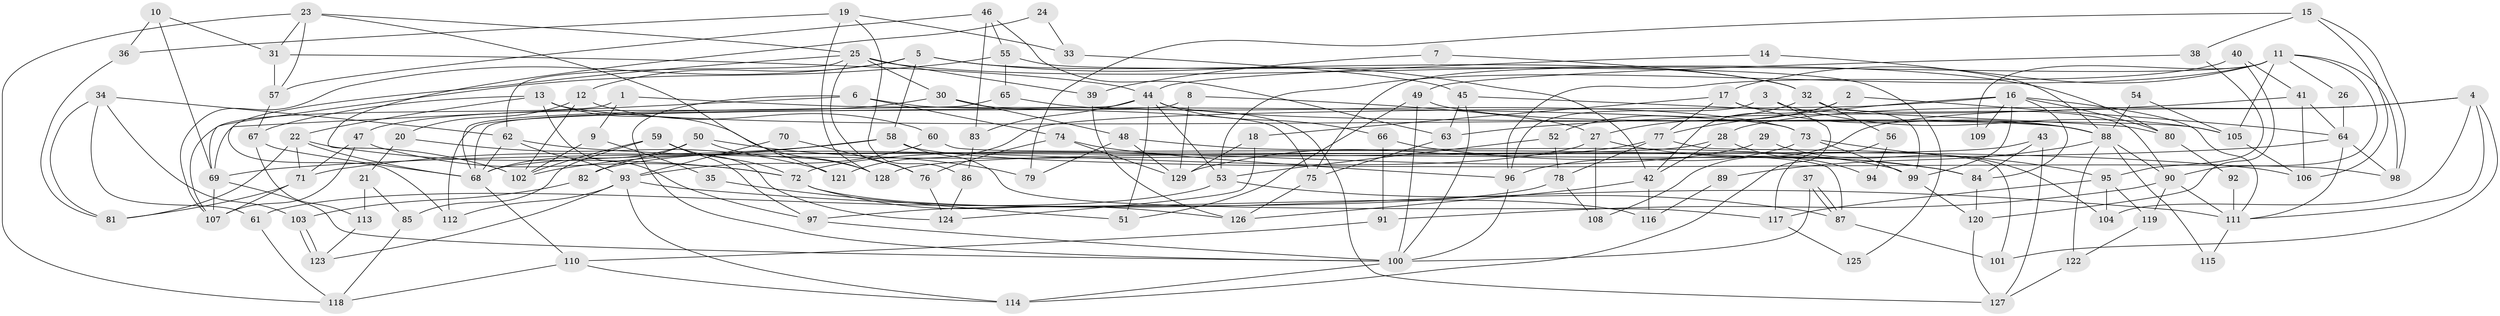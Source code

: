 // coarse degree distribution, {3: 0.22093023255813954, 6: 0.1511627906976744, 5: 0.18604651162790697, 9: 0.03488372093023256, 11: 0.023255813953488372, 7: 0.06976744186046512, 2: 0.09302325581395349, 10: 0.023255813953488372, 4: 0.1744186046511628, 8: 0.023255813953488372}
// Generated by graph-tools (version 1.1) at 2025/41/03/06/25 10:41:56]
// undirected, 129 vertices, 258 edges
graph export_dot {
graph [start="1"]
  node [color=gray90,style=filled];
  1;
  2;
  3;
  4;
  5;
  6;
  7;
  8;
  9;
  10;
  11;
  12;
  13;
  14;
  15;
  16;
  17;
  18;
  19;
  20;
  21;
  22;
  23;
  24;
  25;
  26;
  27;
  28;
  29;
  30;
  31;
  32;
  33;
  34;
  35;
  36;
  37;
  38;
  39;
  40;
  41;
  42;
  43;
  44;
  45;
  46;
  47;
  48;
  49;
  50;
  51;
  52;
  53;
  54;
  55;
  56;
  57;
  58;
  59;
  60;
  61;
  62;
  63;
  64;
  65;
  66;
  67;
  68;
  69;
  70;
  71;
  72;
  73;
  74;
  75;
  76;
  77;
  78;
  79;
  80;
  81;
  82;
  83;
  84;
  85;
  86;
  87;
  88;
  89;
  90;
  91;
  92;
  93;
  94;
  95;
  96;
  97;
  98;
  99;
  100;
  101;
  102;
  103;
  104;
  105;
  106;
  107;
  108;
  109;
  110;
  111;
  112;
  113;
  114;
  115;
  116;
  117;
  118;
  119;
  120;
  121;
  122;
  123;
  124;
  125;
  126;
  127;
  128;
  129;
  1 -- 73;
  1 -- 107;
  1 -- 9;
  2 -- 64;
  2 -- 27;
  2 -- 42;
  3 -- 114;
  3 -- 105;
  3 -- 96;
  4 -- 101;
  4 -- 111;
  4 -- 28;
  4 -- 104;
  4 -- 108;
  5 -- 107;
  5 -- 42;
  5 -- 12;
  5 -- 32;
  5 -- 58;
  6 -- 75;
  6 -- 69;
  6 -- 74;
  6 -- 100;
  7 -- 32;
  7 -- 39;
  8 -- 129;
  8 -- 68;
  8 -- 27;
  9 -- 102;
  9 -- 35;
  10 -- 36;
  10 -- 31;
  10 -- 69;
  11 -- 98;
  11 -- 17;
  11 -- 26;
  11 -- 53;
  11 -- 75;
  11 -- 90;
  11 -- 105;
  11 -- 109;
  12 -- 102;
  12 -- 20;
  12 -- 60;
  13 -- 88;
  13 -- 97;
  13 -- 22;
  13 -- 67;
  13 -- 128;
  14 -- 88;
  14 -- 44;
  15 -- 98;
  15 -- 79;
  15 -- 38;
  15 -- 106;
  16 -- 99;
  16 -- 84;
  16 -- 77;
  16 -- 80;
  16 -- 109;
  16 -- 111;
  16 -- 121;
  17 -- 18;
  17 -- 99;
  17 -- 77;
  17 -- 88;
  18 -- 129;
  18 -- 124;
  19 -- 86;
  19 -- 128;
  19 -- 33;
  19 -- 36;
  20 -- 21;
  20 -- 121;
  21 -- 85;
  21 -- 113;
  22 -- 81;
  22 -- 68;
  22 -- 71;
  22 -- 72;
  23 -- 121;
  23 -- 25;
  23 -- 31;
  23 -- 57;
  23 -- 118;
  24 -- 33;
  24 -- 102;
  25 -- 112;
  25 -- 62;
  25 -- 30;
  25 -- 39;
  25 -- 76;
  25 -- 80;
  26 -- 64;
  27 -- 108;
  27 -- 82;
  27 -- 84;
  28 -- 68;
  28 -- 42;
  28 -- 94;
  29 -- 104;
  29 -- 72;
  30 -- 47;
  30 -- 48;
  30 -- 127;
  31 -- 57;
  31 -- 44;
  32 -- 90;
  32 -- 52;
  32 -- 56;
  33 -- 45;
  34 -- 61;
  34 -- 62;
  34 -- 81;
  34 -- 103;
  35 -- 51;
  36 -- 81;
  37 -- 100;
  37 -- 87;
  37 -- 87;
  38 -- 49;
  38 -- 95;
  39 -- 126;
  40 -- 96;
  40 -- 41;
  40 -- 120;
  41 -- 64;
  41 -- 106;
  41 -- 63;
  42 -- 116;
  42 -- 126;
  43 -- 127;
  43 -- 128;
  43 -- 84;
  44 -- 53;
  44 -- 51;
  44 -- 66;
  44 -- 83;
  44 -- 105;
  44 -- 112;
  45 -- 80;
  45 -- 100;
  45 -- 63;
  46 -- 63;
  46 -- 55;
  46 -- 57;
  46 -- 83;
  47 -- 71;
  47 -- 72;
  47 -- 107;
  48 -- 129;
  48 -- 79;
  48 -- 99;
  49 -- 100;
  49 -- 88;
  49 -- 51;
  50 -- 82;
  50 -- 68;
  50 -- 79;
  50 -- 128;
  52 -- 53;
  52 -- 78;
  53 -- 87;
  53 -- 61;
  54 -- 105;
  54 -- 88;
  55 -- 69;
  55 -- 65;
  55 -- 125;
  56 -- 117;
  56 -- 94;
  57 -- 67;
  58 -- 71;
  58 -- 98;
  58 -- 102;
  58 -- 117;
  59 -- 72;
  59 -- 97;
  59 -- 85;
  59 -- 102;
  59 -- 124;
  60 -- 93;
  60 -- 87;
  61 -- 118;
  62 -- 68;
  62 -- 106;
  62 -- 93;
  63 -- 75;
  64 -- 69;
  64 -- 111;
  64 -- 98;
  65 -- 73;
  65 -- 68;
  66 -- 84;
  66 -- 91;
  67 -- 68;
  67 -- 113;
  68 -- 110;
  69 -- 100;
  69 -- 107;
  70 -- 93;
  70 -- 76;
  71 -- 107;
  71 -- 81;
  72 -- 126;
  72 -- 116;
  73 -- 95;
  73 -- 99;
  73 -- 96;
  74 -- 96;
  74 -- 76;
  74 -- 129;
  75 -- 126;
  76 -- 124;
  77 -- 78;
  77 -- 101;
  77 -- 129;
  78 -- 97;
  78 -- 108;
  80 -- 92;
  82 -- 103;
  83 -- 86;
  84 -- 120;
  85 -- 118;
  86 -- 124;
  87 -- 101;
  88 -- 90;
  88 -- 89;
  88 -- 115;
  88 -- 122;
  89 -- 116;
  90 -- 91;
  90 -- 111;
  90 -- 119;
  91 -- 110;
  92 -- 111;
  93 -- 111;
  93 -- 112;
  93 -- 114;
  93 -- 123;
  95 -- 119;
  95 -- 104;
  95 -- 117;
  96 -- 100;
  97 -- 100;
  99 -- 120;
  100 -- 114;
  103 -- 123;
  103 -- 123;
  105 -- 106;
  110 -- 114;
  110 -- 118;
  111 -- 115;
  113 -- 123;
  117 -- 125;
  119 -- 122;
  120 -- 127;
  122 -- 127;
}
